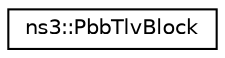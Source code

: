 digraph "Graphical Class Hierarchy"
{
 // LATEX_PDF_SIZE
  edge [fontname="Helvetica",fontsize="10",labelfontname="Helvetica",labelfontsize="10"];
  node [fontname="Helvetica",fontsize="10",shape=record];
  rankdir="LR";
  Node0 [label="ns3::PbbTlvBlock",height=0.2,width=0.4,color="black", fillcolor="white", style="filled",URL="$classns3_1_1_pbb_tlv_block.html",tooltip="A block of packet or message TLVs (PbbTlv)."];
}
